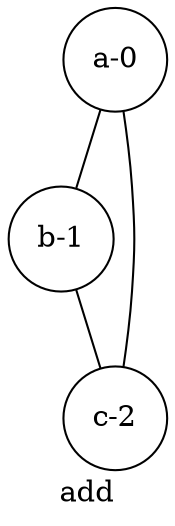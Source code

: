 graph add{
label =add
a[label="a-0", shape=circle, style=filled, fillcolor=White]
b[label="b-1", shape=circle, style=filled, fillcolor=White]
c[label="c-2", shape=circle, style=filled, fillcolor=White]
a--b
a--c
b--c
}
